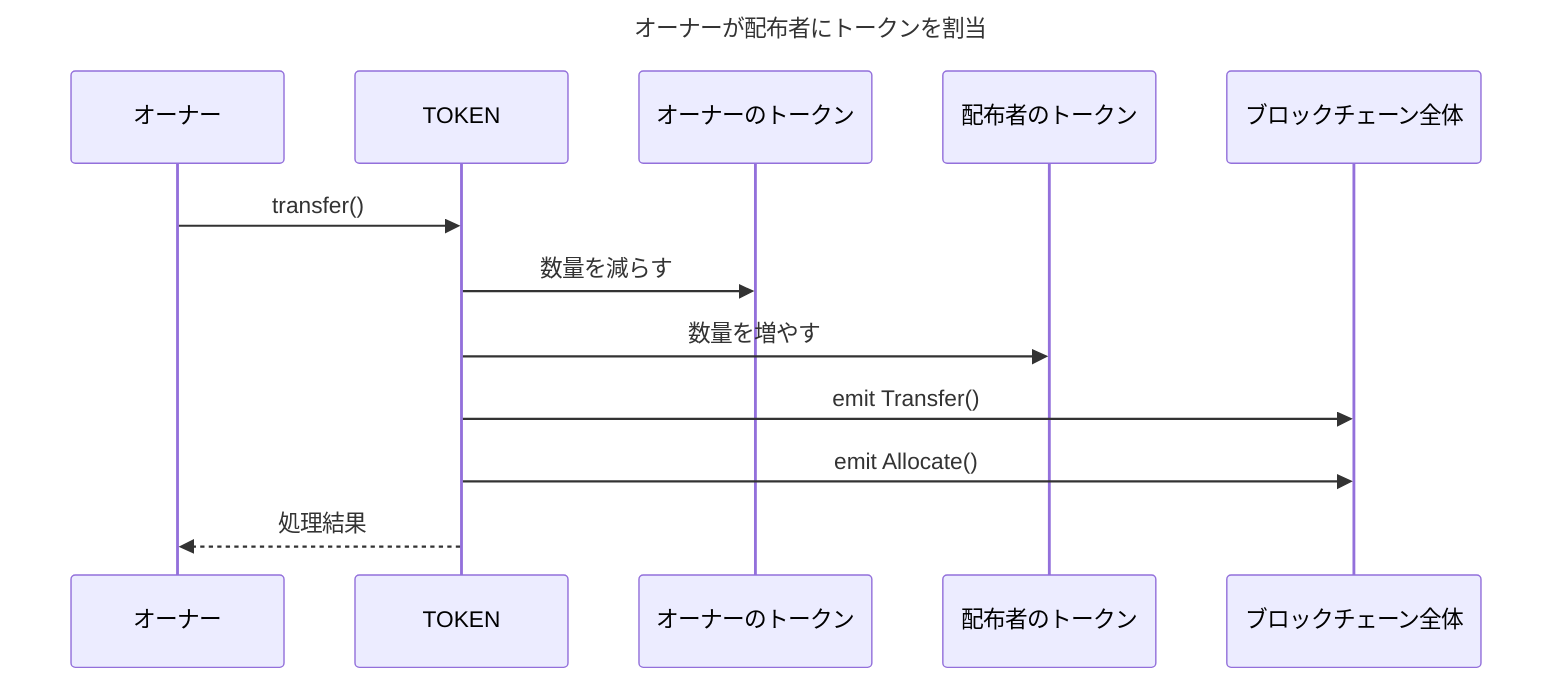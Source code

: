 sequenceDiagram
Title: オーナーが配布者にトークンを割当

participant Human AS オーナー
participant TOKEN
participant BALANCE_A AS オーナーのトークン
participant BALANCE_B AS 配布者のトークン
participant 全体　AS ブロックチェーン全体

Human->>TOKEN: transfer()
TOKEN->>BALANCE_A: 数量を減らす
TOKEN->>BALANCE_B: 数量を増やす
TOKEN->>全体: emit Transfer()
TOKEN->>全体: emit Allocate()
TOKEN-->>Human: 処理結果
